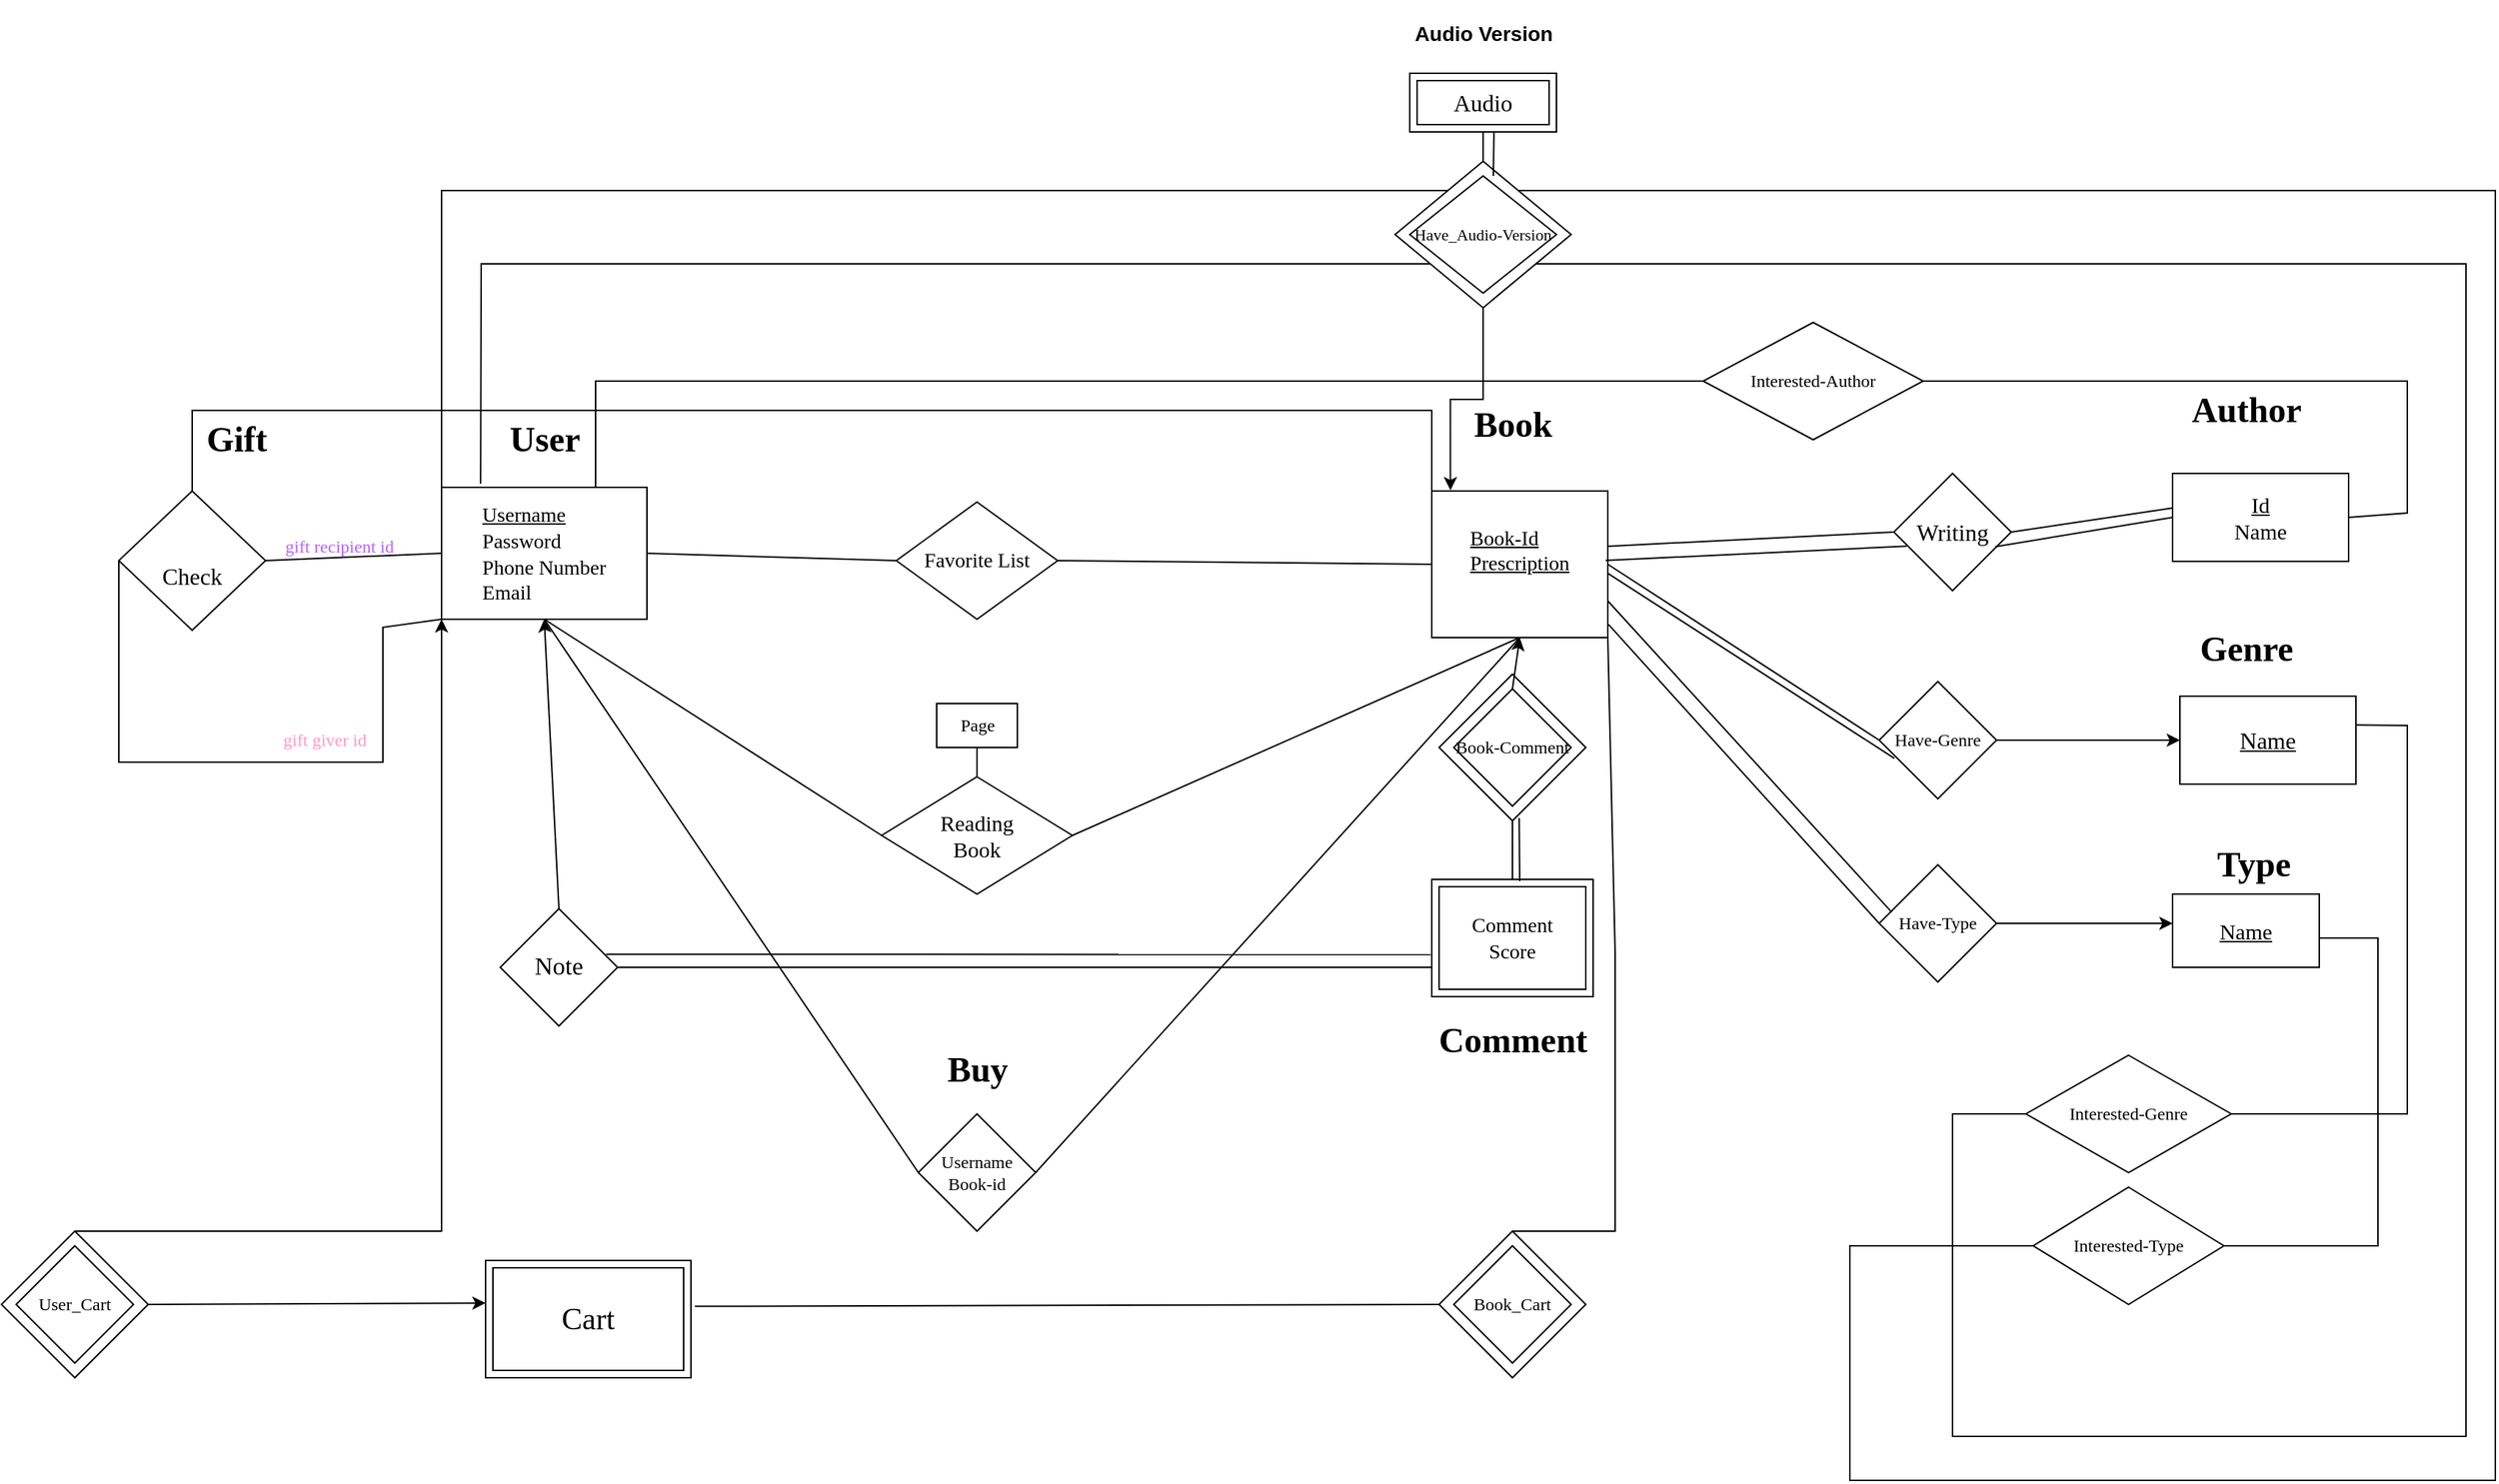 <mxfile version="24.1.0" type="github">
  <diagram id="R2lEEEUBdFMjLlhIrx00" name="Page-1">
    <mxGraphModel dx="2333" dy="2358" grid="1" gridSize="10" guides="1" tooltips="1" connect="1" arrows="1" fold="1" page="1" pageScale="1" pageWidth="850" pageHeight="1100" math="0" shadow="0" extFonts="Permanent Marker^https://fonts.googleapis.com/css?family=Permanent+Marker">
      <root>
        <mxCell id="0" />
        <mxCell id="1" parent="0" />
        <mxCell id="mp7BgVrLE3dXua59eI5a-3" value="" style="endArrow=none;html=1;rounded=0;entryX=0.071;entryY=0.5;entryDx=0;entryDy=0;entryPerimeter=0;exitX=0.19;exitY=-0.028;exitDx=0;exitDy=0;exitPerimeter=0;" parent="1" source="WGg6MWx6K_NsCTq0mTEu-38" target="mp7BgVrLE3dXua59eI5a-1" edge="1">
          <mxGeometry width="50" height="50" relative="1" as="geometry">
            <mxPoint x="360" y="-30" as="sourcePoint" />
            <mxPoint x="1080" y="470" as="targetPoint" />
            <Array as="points">
              <mxPoint x="347" y="-30" />
              <mxPoint x="1700" y="-30" />
              <mxPoint x="1700" y="770" />
              <mxPoint x="1350" y="770" />
              <mxPoint x="1350" y="550" />
            </Array>
          </mxGeometry>
        </mxCell>
        <mxCell id="mp7BgVrLE3dXua59eI5a-5" value="" style="endArrow=none;html=1;rounded=0;exitX=0;exitY=0.5;exitDx=0;exitDy=0;entryX=0;entryY=0;entryDx=0;entryDy=0;" parent="1" source="mp7BgVrLE3dXua59eI5a-2" target="WGg6MWx6K_NsCTq0mTEu-38" edge="1">
          <mxGeometry width="50" height="50" relative="1" as="geometry">
            <mxPoint x="1030" y="370" as="sourcePoint" />
            <mxPoint x="320" y="-80" as="targetPoint" />
            <Array as="points">
              <mxPoint x="1280" y="640" />
              <mxPoint x="1280" y="800" />
              <mxPoint x="1720" y="800" />
              <mxPoint x="1720" y="-80" />
              <mxPoint x="320" y="-80" />
            </Array>
          </mxGeometry>
        </mxCell>
        <mxCell id="qhxDVTtfC-vlNkg8HnsA-9" value="" style="rhombus;whiteSpace=wrap;html=1;" vertex="1" parent="1">
          <mxGeometry x="970" y="-100" width="120" height="100" as="geometry" />
        </mxCell>
        <mxCell id="_bxE138KVNknaKNCEu1J-21" style="edgeStyle=orthogonalEdgeStyle;rounded=0;orthogonalLoop=1;jettySize=auto;html=1;entryX=0;entryY=0.75;entryDx=0;entryDy=0;exitX=0.966;exitY=0.5;exitDx=0;exitDy=0;exitPerimeter=0;" parent="1" source="_bxE138KVNknaKNCEu1J-19" edge="1">
          <mxGeometry relative="1" as="geometry">
            <mxPoint x="1390" y="295" as="sourcePoint" />
            <mxPoint x="1505" y="295" as="targetPoint" />
          </mxGeometry>
        </mxCell>
        <mxCell id="afSQ8ZeILvtfSbpqYhhZ-14" value="" style="rhombus;whiteSpace=wrap;html=1;" parent="1" vertex="1">
          <mxGeometry x="1000" y="630" width="100" height="100" as="geometry" />
        </mxCell>
        <mxCell id="afSQ8ZeILvtfSbpqYhhZ-12" value="" style="rhombus;whiteSpace=wrap;html=1;" parent="1" vertex="1">
          <mxGeometry x="1000" y="250" width="100" height="100" as="geometry" />
        </mxCell>
        <mxCell id="afSQ8ZeILvtfSbpqYhhZ-9" value="" style="rhombus;whiteSpace=wrap;html=1;" parent="1" vertex="1">
          <mxGeometry x="20" y="630" width="100" height="100" as="geometry" />
        </mxCell>
        <mxCell id="WGg6MWx6K_NsCTq0mTEu-37" value="&lt;font face=&quot;Comic Sans MS&quot;&gt;User&lt;/font&gt;" style="text;strokeColor=none;fillColor=none;html=1;fontSize=24;fontStyle=1;verticalAlign=middle;align=center;labelBorderColor=none;" parent="1" vertex="1">
          <mxGeometry x="340" y="70" width="100" height="40" as="geometry" />
        </mxCell>
        <mxCell id="WGg6MWx6K_NsCTq0mTEu-38" value="&lt;div style=&quot;font-size: 14px;&quot; align=&quot;left&quot;&gt;&lt;font face=&quot;Comic Sans MS&quot;&gt;&lt;u&gt;Username&lt;/u&gt;&lt;/font&gt;&lt;/div&gt;&lt;div style=&quot;font-size: 14px;&quot; align=&quot;left&quot;&gt;&lt;font face=&quot;Comic Sans MS&quot;&gt;Password&lt;/font&gt;&lt;/div&gt;&lt;div style=&quot;font-size: 14px;&quot; align=&quot;left&quot;&gt;&lt;font face=&quot;Comic Sans MS&quot;&gt;Phone Number&lt;/font&gt;&lt;/div&gt;&lt;div style=&quot;font-size: 14px;&quot; align=&quot;left&quot;&gt;&lt;font face=&quot;Comic Sans MS&quot;&gt;Email&lt;br&gt;&lt;/font&gt;&lt;/div&gt;" style="rounded=0;whiteSpace=wrap;html=1;" parent="1" vertex="1">
          <mxGeometry x="320" y="122.5" width="140" height="90" as="geometry" />
        </mxCell>
        <mxCell id="WGg6MWx6K_NsCTq0mTEu-39" value="&lt;font face=&quot;Comic Sans MS&quot;&gt;Book&lt;/font&gt;" style="text;strokeColor=none;fillColor=none;html=1;fontSize=24;fontStyle=1;verticalAlign=middle;align=center;" parent="1" vertex="1">
          <mxGeometry x="1000" y="60" width="100" height="40" as="geometry" />
        </mxCell>
        <mxCell id="WGg6MWx6K_NsCTq0mTEu-41" value="&lt;div align=&quot;left&quot; style=&quot;font-size: 14px;&quot;&gt;&lt;font style=&quot;font-size: 14px;&quot;&gt;&lt;u&gt;Book-Id&lt;/u&gt;&lt;/font&gt;&lt;/div&gt;&lt;div align=&quot;left&quot; style=&quot;font-size: 14px;&quot;&gt;&lt;font style=&quot;font-size: 14px;&quot;&gt;&lt;u&gt;Prescription&lt;/u&gt;&lt;/font&gt;&lt;/div&gt;&lt;div align=&quot;left&quot; style=&quot;font-size: 14px;&quot;&gt;&lt;font style=&quot;font-size: 14px;&quot;&gt;&lt;u&gt;&lt;br&gt;&lt;/u&gt;&lt;/font&gt;&lt;/div&gt;" style="rounded=0;whiteSpace=wrap;html=1;fontFamily=Comic Sans MS;" parent="1" vertex="1">
          <mxGeometry x="995" y="125" width="120" height="100" as="geometry" />
        </mxCell>
        <mxCell id="WGg6MWx6K_NsCTq0mTEu-43" value="&lt;font style=&quot;font-size: 14px;&quot; face=&quot;Comic Sans MS&quot;&gt;Favorite List&lt;/font&gt;" style="rhombus;whiteSpace=wrap;html=1;" parent="1" vertex="1">
          <mxGeometry x="630" y="132.5" width="110" height="80" as="geometry" />
        </mxCell>
        <mxCell id="WGg6MWx6K_NsCTq0mTEu-46" value="" style="endArrow=none;html=1;rounded=0;entryX=0;entryY=0.5;entryDx=0;entryDy=0;exitX=1;exitY=0.5;exitDx=0;exitDy=0;" parent="1" source="WGg6MWx6K_NsCTq0mTEu-38" target="WGg6MWx6K_NsCTq0mTEu-43" edge="1">
          <mxGeometry width="50" height="50" relative="1" as="geometry">
            <mxPoint x="400" y="290" as="sourcePoint" />
            <mxPoint x="450" y="240" as="targetPoint" />
          </mxGeometry>
        </mxCell>
        <mxCell id="WGg6MWx6K_NsCTq0mTEu-47" value="" style="endArrow=none;html=1;rounded=0;entryX=0;entryY=0.5;entryDx=0;entryDy=0;exitX=1;exitY=0.5;exitDx=0;exitDy=0;" parent="1" source="WGg6MWx6K_NsCTq0mTEu-43" target="WGg6MWx6K_NsCTq0mTEu-41" edge="1">
          <mxGeometry width="50" height="50" relative="1" as="geometry">
            <mxPoint x="400" y="290" as="sourcePoint" />
            <mxPoint x="450" y="240" as="targetPoint" />
          </mxGeometry>
        </mxCell>
        <mxCell id="WGg6MWx6K_NsCTq0mTEu-50" value="&lt;div style=&quot;font-size: 15px;&quot;&gt;&lt;font style=&quot;font-size: 15px;&quot; face=&quot;Comic Sans MS&quot;&gt;Reading&lt;/font&gt;&lt;/div&gt;&lt;div style=&quot;font-size: 15px;&quot;&gt;&lt;font style=&quot;font-size: 15px;&quot; face=&quot;Xin_lLQxRSFJA7oIeodW&quot;&gt;&lt;font style=&quot;font-size: 15px;&quot;&gt;Book&lt;/font&gt;&lt;/font&gt;&lt;font style=&quot;font-size: 15px;&quot; face=&quot;Xin_lLQxRSFJA7oIeodW&quot;&gt;&lt;br&gt;&lt;/font&gt;&lt;/div&gt;" style="rhombus;whiteSpace=wrap;html=1;" parent="1" vertex="1">
          <mxGeometry x="620" y="320" width="130" height="80" as="geometry" />
        </mxCell>
        <mxCell id="WGg6MWx6K_NsCTq0mTEu-56" value="" style="endArrow=none;html=1;rounded=0;exitX=0;exitY=0.5;exitDx=0;exitDy=0;entryX=0.5;entryY=1;entryDx=0;entryDy=0;" parent="1" source="WGg6MWx6K_NsCTq0mTEu-50" target="WGg6MWx6K_NsCTq0mTEu-38" edge="1">
          <mxGeometry width="50" height="50" relative="1" as="geometry">
            <mxPoint x="380" y="330" as="sourcePoint" />
            <mxPoint x="450" y="240" as="targetPoint" />
          </mxGeometry>
        </mxCell>
        <mxCell id="WGg6MWx6K_NsCTq0mTEu-57" value="" style="endArrow=none;html=1;rounded=0;entryX=0.5;entryY=1;entryDx=0;entryDy=0;exitX=1;exitY=0.5;exitDx=0;exitDy=0;" parent="1" source="WGg6MWx6K_NsCTq0mTEu-50" target="WGg6MWx6K_NsCTq0mTEu-41" edge="1">
          <mxGeometry width="50" height="50" relative="1" as="geometry">
            <mxPoint x="400" y="290" as="sourcePoint" />
            <mxPoint x="450" y="240" as="targetPoint" />
          </mxGeometry>
        </mxCell>
        <mxCell id="Ivra6XouOfreSbeCau9g-1" value="&lt;div style=&quot;font-size: 14px;&quot;&gt;&lt;font style=&quot;font-size: 14px;&quot; face=&quot;Comic Sans MS&quot;&gt;Comment&lt;/font&gt;&lt;/div&gt;&lt;div style=&quot;font-size: 14px;&quot;&gt;&lt;font style=&quot;font-size: 14px;&quot; face=&quot;cnri7KbCF3ekAPo07FWo&quot;&gt;&lt;font style=&quot;font-size: 14px;&quot;&gt;Score&lt;/font&gt;&lt;/font&gt;&lt;font style=&quot;font-size: 14px;&quot; face=&quot;cnri7KbCF3ekAPo07FWo&quot;&gt;&lt;br&gt;&lt;/font&gt;&lt;/div&gt;" style="shape=ext;margin=3;double=1;whiteSpace=wrap;html=1;align=center;" parent="1" vertex="1">
          <mxGeometry x="995" y="390" width="110" height="80" as="geometry" />
        </mxCell>
        <mxCell id="Ivra6XouOfreSbeCau9g-2" value="&lt;font face=&quot;Comic Sans MS&quot;&gt;Comment&lt;/font&gt;" style="text;strokeColor=none;fillColor=none;html=1;fontSize=24;fontStyle=1;verticalAlign=middle;align=center;" parent="1" vertex="1">
          <mxGeometry x="1000" y="480" width="100" height="40" as="geometry" />
        </mxCell>
        <mxCell id="Ivra6XouOfreSbeCau9g-3" value="&lt;font face=&quot;Comic Sans MS&quot;&gt;Book-Comment&lt;/font&gt;" style="rhombus;whiteSpace=wrap;html=1;" parent="1" vertex="1">
          <mxGeometry x="1010" y="260" width="80" height="80" as="geometry" />
        </mxCell>
        <mxCell id="Ivra6XouOfreSbeCau9g-4" value="" style="endArrow=classic;html=1;rounded=0;entryX=0.5;entryY=1;entryDx=0;entryDy=0;exitX=0.5;exitY=0;exitDx=0;exitDy=0;" parent="1" source="Ivra6XouOfreSbeCau9g-3" target="WGg6MWx6K_NsCTq0mTEu-41" edge="1">
          <mxGeometry width="50" height="50" relative="1" as="geometry">
            <mxPoint x="400" y="360" as="sourcePoint" />
            <mxPoint x="450" y="310" as="targetPoint" />
          </mxGeometry>
        </mxCell>
        <mxCell id="Ivra6XouOfreSbeCau9g-5" value="" style="endArrow=none;html=1;rounded=0;entryX=0.5;entryY=1;entryDx=0;entryDy=0;exitX=0.5;exitY=0;exitDx=0;exitDy=0;" parent="1" source="Ivra6XouOfreSbeCau9g-1" target="afSQ8ZeILvtfSbpqYhhZ-12" edge="1">
          <mxGeometry width="50" height="50" relative="1" as="geometry">
            <mxPoint x="400" y="360" as="sourcePoint" />
            <mxPoint x="450" y="310" as="targetPoint" />
          </mxGeometry>
        </mxCell>
        <mxCell id="Ivra6XouOfreSbeCau9g-6" value="" style="endArrow=none;html=1;rounded=0;entryX=0.546;entryY=0.981;entryDx=0;entryDy=0;entryPerimeter=0;exitX=0.545;exitY=0.015;exitDx=0;exitDy=0;exitPerimeter=0;" parent="1" source="Ivra6XouOfreSbeCau9g-1" target="afSQ8ZeILvtfSbpqYhhZ-12" edge="1">
          <mxGeometry width="50" height="50" relative="1" as="geometry">
            <mxPoint x="1143" y="410" as="sourcePoint" />
            <mxPoint x="450" y="310" as="targetPoint" />
          </mxGeometry>
        </mxCell>
        <mxCell id="Ivra6XouOfreSbeCau9g-7" value="&lt;font style=&quot;font-size: 17px;&quot; face=&quot;Comic Sans MS&quot;&gt;Note&lt;/font&gt;" style="rhombus;whiteSpace=wrap;html=1;" parent="1" vertex="1">
          <mxGeometry x="360" y="410" width="80" height="80" as="geometry" />
        </mxCell>
        <mxCell id="Ivra6XouOfreSbeCau9g-10" value="" style="endArrow=none;html=1;rounded=0;exitX=1;exitY=0.5;exitDx=0;exitDy=0;entryX=0;entryY=0.75;entryDx=0;entryDy=0;" parent="1" source="Ivra6XouOfreSbeCau9g-7" target="Ivra6XouOfreSbeCau9g-1" edge="1">
          <mxGeometry width="50" height="50" relative="1" as="geometry">
            <mxPoint x="400" y="360" as="sourcePoint" />
            <mxPoint x="1070" y="450" as="targetPoint" />
            <Array as="points" />
          </mxGeometry>
        </mxCell>
        <mxCell id="Ivra6XouOfreSbeCau9g-11" value="" style="endArrow=classic;html=1;rounded=0;entryX=0.5;entryY=1;entryDx=0;entryDy=0;exitX=0.5;exitY=0;exitDx=0;exitDy=0;" parent="1" source="Ivra6XouOfreSbeCau9g-7" target="WGg6MWx6K_NsCTq0mTEu-38" edge="1">
          <mxGeometry width="50" height="50" relative="1" as="geometry">
            <mxPoint x="400" y="360" as="sourcePoint" />
            <mxPoint x="450" y="310" as="targetPoint" />
          </mxGeometry>
        </mxCell>
        <mxCell id="afSQ8ZeILvtfSbpqYhhZ-1" value="&lt;div&gt;&lt;font face=&quot;Comic Sans MS&quot;&gt;Username&lt;/font&gt;&lt;/div&gt;&lt;div&gt;&lt;font face=&quot;L2Dm1wsvutH76fv0rr43&quot;&gt;Book-id&lt;br&gt;&lt;/font&gt;&lt;/div&gt;" style="rhombus;whiteSpace=wrap;html=1;" parent="1" vertex="1">
          <mxGeometry x="645" y="550" width="80" height="80" as="geometry" />
        </mxCell>
        <mxCell id="afSQ8ZeILvtfSbpqYhhZ-2" value="&lt;font face=&quot;Comic Sans MS&quot;&gt;Buy&lt;/font&gt;" style="text;strokeColor=none;fillColor=none;html=1;fontSize=24;fontStyle=1;verticalAlign=middle;align=center;" parent="1" vertex="1">
          <mxGeometry x="635" y="500" width="100" height="40" as="geometry" />
        </mxCell>
        <mxCell id="afSQ8ZeILvtfSbpqYhhZ-3" value="" style="endArrow=none;html=1;rounded=0;exitX=0;exitY=0.5;exitDx=0;exitDy=0;entryX=0.5;entryY=1;entryDx=0;entryDy=0;" parent="1" source="afSQ8ZeILvtfSbpqYhhZ-1" target="WGg6MWx6K_NsCTq0mTEu-38" edge="1">
          <mxGeometry width="50" height="50" relative="1" as="geometry">
            <mxPoint x="400" y="520" as="sourcePoint" />
            <mxPoint x="450" y="470" as="targetPoint" />
          </mxGeometry>
        </mxCell>
        <mxCell id="afSQ8ZeILvtfSbpqYhhZ-4" value="" style="endArrow=none;html=1;rounded=0;exitX=1;exitY=0.5;exitDx=0;exitDy=0;entryX=0.5;entryY=1;entryDx=0;entryDy=0;" parent="1" source="afSQ8ZeILvtfSbpqYhhZ-1" target="WGg6MWx6K_NsCTq0mTEu-41" edge="1">
          <mxGeometry width="50" height="50" relative="1" as="geometry">
            <mxPoint x="400" y="460" as="sourcePoint" />
            <mxPoint x="450" y="410" as="targetPoint" />
          </mxGeometry>
        </mxCell>
        <mxCell id="afSQ8ZeILvtfSbpqYhhZ-7" value="&lt;font style=&quot;font-size: 21px;&quot; face=&quot;Comic Sans MS&quot;&gt;Cart&lt;/font&gt;" style="shape=ext;margin=3;double=1;whiteSpace=wrap;html=1;align=center;" parent="1" vertex="1">
          <mxGeometry x="350" y="650" width="140" height="80" as="geometry" />
        </mxCell>
        <mxCell id="afSQ8ZeILvtfSbpqYhhZ-8" value="&lt;font face=&quot;Comic Sans MS&quot;&gt;User_Cart&lt;/font&gt;" style="rhombus;whiteSpace=wrap;html=1;" parent="1" vertex="1">
          <mxGeometry x="30" y="640" width="80" height="80" as="geometry" />
        </mxCell>
        <mxCell id="afSQ8ZeILvtfSbpqYhhZ-10" value="" style="endArrow=classic;html=1;rounded=0;exitX=1;exitY=0.5;exitDx=0;exitDy=0;entryX=0;entryY=0.363;entryDx=0;entryDy=0;entryPerimeter=0;" parent="1" source="afSQ8ZeILvtfSbpqYhhZ-9" target="afSQ8ZeILvtfSbpqYhhZ-7" edge="1">
          <mxGeometry width="50" height="50" relative="1" as="geometry">
            <mxPoint x="400" y="570" as="sourcePoint" />
            <mxPoint x="450" y="520" as="targetPoint" />
          </mxGeometry>
        </mxCell>
        <mxCell id="afSQ8ZeILvtfSbpqYhhZ-11" value="" style="endArrow=classic;html=1;rounded=0;exitX=0.5;exitY=0;exitDx=0;exitDy=0;entryX=0;entryY=1;entryDx=0;entryDy=0;" parent="1" source="afSQ8ZeILvtfSbpqYhhZ-9" target="WGg6MWx6K_NsCTq0mTEu-38" edge="1">
          <mxGeometry width="50" height="50" relative="1" as="geometry">
            <mxPoint x="400" y="570" as="sourcePoint" />
            <mxPoint x="320" y="230" as="targetPoint" />
            <Array as="points">
              <mxPoint x="320" y="630" />
            </Array>
          </mxGeometry>
        </mxCell>
        <mxCell id="afSQ8ZeILvtfSbpqYhhZ-13" value="&lt;font face=&quot;Comic Sans MS&quot;&gt;Book_Cart&lt;/font&gt;" style="rhombus;whiteSpace=wrap;html=1;" parent="1" vertex="1">
          <mxGeometry x="1010" y="640" width="80" height="80" as="geometry" />
        </mxCell>
        <mxCell id="afSQ8ZeILvtfSbpqYhhZ-15" value="" style="endArrow=none;html=1;rounded=0;exitX=1.019;exitY=0.391;exitDx=0;exitDy=0;entryX=0;entryY=0.5;entryDx=0;entryDy=0;exitPerimeter=0;" parent="1" source="afSQ8ZeILvtfSbpqYhhZ-7" target="afSQ8ZeILvtfSbpqYhhZ-14" edge="1">
          <mxGeometry width="50" height="50" relative="1" as="geometry">
            <mxPoint x="400" y="530" as="sourcePoint" />
            <mxPoint x="450" y="480" as="targetPoint" />
          </mxGeometry>
        </mxCell>
        <mxCell id="afSQ8ZeILvtfSbpqYhhZ-16" value="" style="endArrow=none;html=1;rounded=0;exitX=0.5;exitY=0;exitDx=0;exitDy=0;entryX=1;entryY=1;entryDx=0;entryDy=0;" parent="1" source="afSQ8ZeILvtfSbpqYhhZ-14" target="WGg6MWx6K_NsCTq0mTEu-41" edge="1">
          <mxGeometry width="50" height="50" relative="1" as="geometry">
            <mxPoint x="400" y="530" as="sourcePoint" />
            <mxPoint x="450" y="480" as="targetPoint" />
            <Array as="points">
              <mxPoint x="1120" y="630" />
              <mxPoint x="1120" y="440" />
            </Array>
          </mxGeometry>
        </mxCell>
        <mxCell id="afSQ8ZeILvtfSbpqYhhZ-18" value="&lt;font style=&quot;font-size: 16px;&quot;&gt;&lt;br&gt;&lt;/font&gt;&lt;div style=&quot;font-size: 16px;&quot;&gt;&lt;font style=&quot;font-size: 16px;&quot; face=&quot;c_LbgyrrG6FDdpBPeejG&quot;&gt;Check&lt;br&gt;&lt;/font&gt;&lt;/div&gt;" style="rhombus;whiteSpace=wrap;html=1;" parent="1" vertex="1">
          <mxGeometry x="100" y="125" width="100" height="95" as="geometry" />
        </mxCell>
        <mxCell id="afSQ8ZeILvtfSbpqYhhZ-19" value="&lt;font face=&quot;Comic Sans MS&quot;&gt;Gift&lt;/font&gt;" style="text;strokeColor=none;fillColor=none;html=1;fontSize=24;fontStyle=1;verticalAlign=middle;align=center;" parent="1" vertex="1">
          <mxGeometry x="130" y="70" width="100" height="40" as="geometry" />
        </mxCell>
        <mxCell id="afSQ8ZeILvtfSbpqYhhZ-25" value="" style="endArrow=none;html=1;rounded=0;exitX=1;exitY=0.5;exitDx=0;exitDy=0;entryX=0;entryY=0.5;entryDx=0;entryDy=0;" parent="1" source="afSQ8ZeILvtfSbpqYhhZ-18" target="WGg6MWx6K_NsCTq0mTEu-38" edge="1">
          <mxGeometry width="50" height="50" relative="1" as="geometry">
            <mxPoint x="610" y="510" as="sourcePoint" />
            <mxPoint x="660" y="460" as="targetPoint" />
          </mxGeometry>
        </mxCell>
        <mxCell id="afSQ8ZeILvtfSbpqYhhZ-26" value="" style="endArrow=none;html=1;rounded=0;exitX=0;exitY=0.5;exitDx=0;exitDy=0;entryX=0;entryY=1;entryDx=0;entryDy=0;" parent="1" source="afSQ8ZeILvtfSbpqYhhZ-18" target="WGg6MWx6K_NsCTq0mTEu-38" edge="1">
          <mxGeometry width="50" height="50" relative="1" as="geometry">
            <mxPoint x="610" y="510" as="sourcePoint" />
            <mxPoint x="360" y="220" as="targetPoint" />
            <Array as="points">
              <mxPoint x="100" y="310" />
              <mxPoint x="280" y="310" />
              <mxPoint x="280" y="218" />
            </Array>
          </mxGeometry>
        </mxCell>
        <mxCell id="afSQ8ZeILvtfSbpqYhhZ-28" value="&lt;font color=&quot;#b266ff&quot; face=&quot;Times New Roman&quot;&gt;gift recipient id&lt;/font&gt;" style="text;html=1;align=center;verticalAlign=middle;resizable=0;points=[];autosize=1;strokeColor=none;fillColor=none;" parent="1" vertex="1">
          <mxGeometry x="200" y="148" width="100" height="30" as="geometry" />
        </mxCell>
        <mxCell id="afSQ8ZeILvtfSbpqYhhZ-29" value="&lt;font color=&quot;#ff99cc&quot; face=&quot;Times New Roman&quot;&gt;gift giver id&lt;/font&gt;" style="text;html=1;align=center;verticalAlign=middle;resizable=0;points=[];autosize=1;strokeColor=none;fillColor=none;" parent="1" vertex="1">
          <mxGeometry x="200" y="280" width="80" height="30" as="geometry" />
        </mxCell>
        <mxCell id="afSQ8ZeILvtfSbpqYhhZ-30" value="" style="endArrow=none;html=1;rounded=0;exitX=0.5;exitY=0;exitDx=0;exitDy=0;entryX=0;entryY=0;entryDx=0;entryDy=0;" parent="1" source="afSQ8ZeILvtfSbpqYhhZ-18" target="WGg6MWx6K_NsCTq0mTEu-41" edge="1">
          <mxGeometry width="50" height="50" relative="1" as="geometry">
            <mxPoint x="350" y="240" as="sourcePoint" />
            <mxPoint x="400" y="190" as="targetPoint" />
            <Array as="points">
              <mxPoint x="150" y="70" />
              <mxPoint x="650" y="70" />
              <mxPoint x="995" y="70" />
            </Array>
          </mxGeometry>
        </mxCell>
        <mxCell id="FeqJT7AoMHbJvBH4lTSW-6" value="&lt;div&gt;&lt;br&gt;&lt;/div&gt;&lt;div&gt;&lt;font face=&quot;Comic Sans MS&quot;&gt;Page&lt;/font&gt;&lt;br&gt;&lt;/div&gt;" style="rounded=0;whiteSpace=wrap;html=1;spacingTop=-16;" parent="1" vertex="1">
          <mxGeometry x="657.5" y="270" width="55" height="30" as="geometry" />
        </mxCell>
        <mxCell id="FeqJT7AoMHbJvBH4lTSW-9" value="" style="endArrow=none;html=1;rounded=0;exitX=0.5;exitY=0;exitDx=0;exitDy=0;entryX=0.5;entryY=1;entryDx=0;entryDy=0;" parent="1" source="WGg6MWx6K_NsCTq0mTEu-50" target="FeqJT7AoMHbJvBH4lTSW-6" edge="1">
          <mxGeometry width="50" height="50" relative="1" as="geometry">
            <mxPoint x="710" y="330" as="sourcePoint" />
            <mxPoint x="760" y="280" as="targetPoint" />
          </mxGeometry>
        </mxCell>
        <mxCell id="_bxE138KVNknaKNCEu1J-5" value="&lt;font face=&quot;Comic Sans MS&quot;&gt;Author&lt;/font&gt;" style="text;strokeColor=none;fillColor=none;html=1;fontSize=24;fontStyle=1;verticalAlign=middle;align=center;" parent="1" vertex="1">
          <mxGeometry x="1500" y="50" width="100" height="40" as="geometry" />
        </mxCell>
        <mxCell id="_bxE138KVNknaKNCEu1J-7" value="&lt;font style=&quot;font-size: 16px;&quot; face=&quot;Comic Sans MS&quot;&gt;Writing&lt;/font&gt;" style="rhombus;whiteSpace=wrap;html=1;" parent="1" vertex="1">
          <mxGeometry x="1310" y="113" width="80" height="80" as="geometry" />
        </mxCell>
        <mxCell id="_bxE138KVNknaKNCEu1J-10" value="" style="endArrow=none;html=1;rounded=0;entryX=0.012;entryY=0.389;entryDx=0;entryDy=0;exitX=1;exitY=0.5;exitDx=0;exitDy=0;entryPerimeter=0;" parent="1" source="_bxE138KVNknaKNCEu1J-7" target="qhxDVTtfC-vlNkg8HnsA-1" edge="1">
          <mxGeometry width="50" height="50" relative="1" as="geometry">
            <mxPoint x="1400" y="153" as="sourcePoint" />
            <mxPoint x="1500" y="140" as="targetPoint" />
          </mxGeometry>
        </mxCell>
        <mxCell id="_bxE138KVNknaKNCEu1J-11" value="" style="endArrow=none;html=1;rounded=0;entryX=0;entryY=0.5;entryDx=0;entryDy=0;exitX=0.998;exitY=0.377;exitDx=0;exitDy=0;exitPerimeter=0;" parent="1" source="WGg6MWx6K_NsCTq0mTEu-41" target="_bxE138KVNknaKNCEu1J-7" edge="1">
          <mxGeometry width="50" height="50" relative="1" as="geometry">
            <mxPoint x="1070" y="360" as="sourcePoint" />
            <mxPoint x="1300" y="153" as="targetPoint" />
          </mxGeometry>
        </mxCell>
        <mxCell id="_bxE138KVNknaKNCEu1J-13" value="" style="endArrow=none;html=1;rounded=0;entryX=0;entryY=0.5;entryDx=0;entryDy=0;exitX=0.864;exitY=0.625;exitDx=0;exitDy=0;exitPerimeter=0;" parent="1" source="_bxE138KVNknaKNCEu1J-7" target="qhxDVTtfC-vlNkg8HnsA-1" edge="1">
          <mxGeometry width="50" height="50" relative="1" as="geometry">
            <mxPoint x="1391" y="162" as="sourcePoint" />
            <mxPoint x="1501.65" y="147.8" as="targetPoint" />
          </mxGeometry>
        </mxCell>
        <mxCell id="_bxE138KVNknaKNCEu1J-14" value="" style="endArrow=none;html=1;rounded=0;exitX=0.988;exitY=0.474;exitDx=0;exitDy=0;exitPerimeter=0;entryX=0.109;entryY=0.62;entryDx=0;entryDy=0;entryPerimeter=0;" parent="1" source="WGg6MWx6K_NsCTq0mTEu-41" edge="1" target="_bxE138KVNknaKNCEu1J-7">
          <mxGeometry width="50" height="50" relative="1" as="geometry">
            <mxPoint x="1220" y="172.5" as="sourcePoint" />
            <mxPoint x="1310" y="162.5" as="targetPoint" />
          </mxGeometry>
        </mxCell>
        <mxCell id="_bxE138KVNknaKNCEu1J-17" value="&lt;font face=&quot;Comic Sans MS&quot;&gt;Genre&lt;/font&gt;" style="text;strokeColor=none;fillColor=none;html=1;fontSize=24;fontStyle=1;verticalAlign=middle;align=center;" parent="1" vertex="1">
          <mxGeometry x="1500" y="212.5" width="100" height="40" as="geometry" />
        </mxCell>
        <mxCell id="_bxE138KVNknaKNCEu1J-19" value="&lt;font face=&quot;Comic Sans MS&quot;&gt;Have-Genre&lt;/font&gt;" style="rhombus;whiteSpace=wrap;html=1;" parent="1" vertex="1">
          <mxGeometry x="1300" y="255" width="80" height="80" as="geometry" />
        </mxCell>
        <mxCell id="_bxE138KVNknaKNCEu1J-23" value="" style="endArrow=none;html=1;rounded=0;exitX=1;exitY=0.5;exitDx=0;exitDy=0;entryX=0;entryY=0.5;entryDx=0;entryDy=0;" parent="1" source="WGg6MWx6K_NsCTq0mTEu-41" target="_bxE138KVNknaKNCEu1J-19" edge="1">
          <mxGeometry width="50" height="50" relative="1" as="geometry">
            <mxPoint x="1320" y="370" as="sourcePoint" />
            <mxPoint x="1294.1" y="291.4" as="targetPoint" />
            <Array as="points" />
          </mxGeometry>
        </mxCell>
        <mxCell id="_bxE138KVNknaKNCEu1J-24" value="" style="endArrow=none;html=1;rounded=0;exitX=0.997;exitY=0.559;exitDx=0;exitDy=0;exitPerimeter=0;entryX=0.13;entryY=0.655;entryDx=0;entryDy=0;entryPerimeter=0;" parent="1" source="WGg6MWx6K_NsCTq0mTEu-41" target="_bxE138KVNknaKNCEu1J-19" edge="1">
          <mxGeometry width="50" height="50" relative="1" as="geometry">
            <mxPoint x="1380" y="400" as="sourcePoint" />
            <mxPoint x="1290" y="295" as="targetPoint" />
          </mxGeometry>
        </mxCell>
        <mxCell id="_bxE138KVNknaKNCEu1J-26" value="&lt;font face=&quot;Comic Sans MS&quot;&gt;Type&lt;/font&gt;" style="text;strokeColor=none;fillColor=none;html=1;fontSize=24;fontStyle=1;verticalAlign=middle;align=center;" parent="1" vertex="1">
          <mxGeometry x="1505" y="360" width="100" height="40" as="geometry" />
        </mxCell>
        <mxCell id="_bxE138KVNknaKNCEu1J-29" style="edgeStyle=orthogonalEdgeStyle;rounded=0;orthogonalLoop=1;jettySize=auto;html=1;entryX=0;entryY=0.25;entryDx=0;entryDy=0;exitX=1;exitY=0.5;exitDx=0;exitDy=0;" parent="1" edge="1" source="_bxE138KVNknaKNCEu1J-27">
          <mxGeometry relative="1" as="geometry">
            <mxPoint x="1500" y="420" as="targetPoint" />
            <mxPoint x="1390" y="420" as="sourcePoint" />
          </mxGeometry>
        </mxCell>
        <mxCell id="_bxE138KVNknaKNCEu1J-27" value="&lt;font face=&quot;Comic Sans MS&quot;&gt;Have-Type&lt;/font&gt;" style="rhombus;whiteSpace=wrap;html=1;" parent="1" vertex="1">
          <mxGeometry x="1300" y="380" width="80" height="80" as="geometry" />
        </mxCell>
        <mxCell id="_bxE138KVNknaKNCEu1J-30" value="" style="endArrow=none;html=1;rounded=0;entryX=1.004;entryY=0.911;entryDx=0;entryDy=0;entryPerimeter=0;exitX=0;exitY=0.5;exitDx=0;exitDy=0;" parent="1" source="_bxE138KVNknaKNCEu1J-27" target="WGg6MWx6K_NsCTq0mTEu-41" edge="1">
          <mxGeometry width="50" height="50" relative="1" as="geometry">
            <mxPoint x="1290" y="420" as="sourcePoint" />
            <mxPoint x="1320" y="280" as="targetPoint" />
          </mxGeometry>
        </mxCell>
        <mxCell id="_bxE138KVNknaKNCEu1J-31" value="" style="endArrow=none;html=1;rounded=0;exitX=0.107;exitY=0.405;exitDx=0;exitDy=0;entryX=1;entryY=0.75;entryDx=0;entryDy=0;exitPerimeter=0;" parent="1" source="_bxE138KVNknaKNCEu1J-27" target="WGg6MWx6K_NsCTq0mTEu-41" edge="1">
          <mxGeometry width="50" height="50" relative="1" as="geometry">
            <mxPoint x="1292.5" y="417.2" as="sourcePoint" />
            <mxPoint x="1320" y="280" as="targetPoint" />
          </mxGeometry>
        </mxCell>
        <mxCell id="_bxE138KVNknaKNCEu1J-33" value="" style="endArrow=none;html=1;rounded=0;exitX=1;exitY=0.5;exitDx=0;exitDy=0;entryX=1;entryY=0.5;entryDx=0;entryDy=0;" parent="1" source="qhxDVTtfC-vlNkg8HnsA-1" target="_bxE138KVNknaKNCEu1J-36" edge="1">
          <mxGeometry width="50" height="50" relative="1" as="geometry">
            <mxPoint x="1610" y="140" as="sourcePoint" />
            <mxPoint x="1460" y="40" as="targetPoint" />
            <Array as="points">
              <mxPoint x="1660" y="140" />
              <mxPoint x="1660" y="50" />
            </Array>
          </mxGeometry>
        </mxCell>
        <mxCell id="_bxE138KVNknaKNCEu1J-36" value="&lt;font face=&quot;Comic Sans MS&quot;&gt;Interested-Author&lt;/font&gt;" style="rhombus;whiteSpace=wrap;html=1;" parent="1" vertex="1">
          <mxGeometry x="1180" y="10" width="150" height="80" as="geometry" />
        </mxCell>
        <mxCell id="_bxE138KVNknaKNCEu1J-37" value="" style="endArrow=none;html=1;rounded=0;exitX=0.75;exitY=0;exitDx=0;exitDy=0;entryX=0;entryY=0.5;entryDx=0;entryDy=0;" parent="1" source="WGg6MWx6K_NsCTq0mTEu-38" target="_bxE138KVNknaKNCEu1J-36" edge="1">
          <mxGeometry width="50" height="50" relative="1" as="geometry">
            <mxPoint x="860" y="340" as="sourcePoint" />
            <mxPoint x="910" y="290" as="targetPoint" />
            <Array as="points">
              <mxPoint x="425" y="50" />
            </Array>
          </mxGeometry>
        </mxCell>
        <mxCell id="mp7BgVrLE3dXua59eI5a-1" value="&lt;font face=&quot;Comic Sans MS&quot;&gt;Interested-Genre&lt;/font&gt;" style="rhombus;whiteSpace=wrap;html=1;" parent="1" vertex="1">
          <mxGeometry x="1400" y="510" width="140" height="80" as="geometry" />
        </mxCell>
        <mxCell id="mp7BgVrLE3dXua59eI5a-2" value="&lt;font face=&quot;Comic Sans MS&quot;&gt;Interested-Type&lt;/font&gt;" style="rhombus;whiteSpace=wrap;html=1;" parent="1" vertex="1">
          <mxGeometry x="1405" y="600" width="130" height="80" as="geometry" />
        </mxCell>
        <mxCell id="mp7BgVrLE3dXua59eI5a-4" value="" style="endArrow=none;html=1;rounded=0;entryX=1;entryY=0.5;entryDx=0;entryDy=0;exitX=1.002;exitY=0.328;exitDx=0;exitDy=0;exitPerimeter=0;" parent="1" source="qhxDVTtfC-vlNkg8HnsA-4" target="mp7BgVrLE3dXua59eI5a-1" edge="1">
          <mxGeometry width="50" height="50" relative="1" as="geometry">
            <mxPoint x="1630" y="285" as="sourcePoint" />
            <mxPoint x="1080" y="350" as="targetPoint" />
            <Array as="points">
              <mxPoint x="1660" y="285" />
              <mxPoint x="1660" y="550" />
            </Array>
          </mxGeometry>
        </mxCell>
        <mxCell id="mp7BgVrLE3dXua59eI5a-6" value="" style="endArrow=none;html=1;rounded=0;entryX=1;entryY=0.5;entryDx=0;entryDy=0;exitX=1;exitY=0.5;exitDx=0;exitDy=0;" parent="1" target="mp7BgVrLE3dXua59eI5a-2" edge="1">
          <mxGeometry width="50" height="50" relative="1" as="geometry">
            <mxPoint x="1600" y="430" as="sourcePoint" />
            <mxPoint x="1080" y="360" as="targetPoint" />
            <Array as="points">
              <mxPoint x="1640" y="430" />
              <mxPoint x="1640" y="640" />
            </Array>
          </mxGeometry>
        </mxCell>
        <mxCell id="mp7BgVrLE3dXua59eI5a-7" value="" style="endArrow=none;html=1;rounded=0;exitX=0.902;exitY=0.389;exitDx=0;exitDy=0;exitPerimeter=0;entryX=-0.007;entryY=0.641;entryDx=0;entryDy=0;entryPerimeter=0;" parent="1" source="Ivra6XouOfreSbeCau9g-7" target="Ivra6XouOfreSbeCau9g-1" edge="1">
          <mxGeometry width="50" height="50" relative="1" as="geometry">
            <mxPoint x="690" y="410" as="sourcePoint" />
            <mxPoint x="740" y="360" as="targetPoint" />
          </mxGeometry>
        </mxCell>
        <mxCell id="qhxDVTtfC-vlNkg8HnsA-1" value="&lt;div style=&quot;font-size: 15px;&quot;&gt;&lt;font style=&quot;font-size: 15px;&quot; face=&quot;Comic Sans MS&quot;&gt;&lt;u&gt;Id&lt;/u&gt;&lt;/font&gt;&lt;/div&gt;&lt;div style=&quot;font-size: 15px;&quot;&gt;&lt;font style=&quot;font-size: 15px;&quot; face=&quot;vWf6hatJAO0ed1MXztRa&quot;&gt;&lt;font style=&quot;font-size: 15px;&quot;&gt;Name&lt;/font&gt;&lt;/font&gt;&lt;font style=&quot;font-size: 15px;&quot; face=&quot;vWf6hatJAO0ed1MXztRa&quot;&gt;&lt;br&gt;&lt;/font&gt;&lt;/div&gt;" style="rounded=0;whiteSpace=wrap;html=1;" vertex="1" parent="1">
          <mxGeometry x="1500" y="113" width="120" height="60" as="geometry" />
        </mxCell>
        <mxCell id="qhxDVTtfC-vlNkg8HnsA-4" value="&lt;div&gt;&lt;font style=&quot;font-size: 16px;&quot; face=&quot;Comic Sans MS&quot;&gt;&lt;u&gt;Name&lt;/u&gt;&lt;/font&gt;&lt;/div&gt;" style="rounded=0;whiteSpace=wrap;html=1;" vertex="1" parent="1">
          <mxGeometry x="1505" y="265" width="120" height="60" as="geometry" />
        </mxCell>
        <mxCell id="qhxDVTtfC-vlNkg8HnsA-5" value="&lt;font style=&quot;font-size: 15px;&quot; face=&quot;Comic Sans MS&quot;&gt;&lt;u&gt;Name&lt;/u&gt;&lt;/font&gt;" style="rounded=0;whiteSpace=wrap;html=1;" vertex="1" parent="1">
          <mxGeometry x="1500" y="400" width="100" height="50" as="geometry" />
        </mxCell>
        <mxCell id="qhxDVTtfC-vlNkg8HnsA-6" value="&lt;font style=&quot;font-size: 16px;&quot; face=&quot;Comic Sans MS&quot;&gt;Audio&lt;/font&gt;" style="shape=ext;margin=3;double=1;whiteSpace=wrap;html=1;align=center;" vertex="1" parent="1">
          <mxGeometry x="980" y="-160" width="100" height="40" as="geometry" />
        </mxCell>
        <mxCell id="qhxDVTtfC-vlNkg8HnsA-7" value="&lt;font style=&quot;font-size: 14px;&quot;&gt;Audio Version&lt;u&gt;&lt;br&gt;&lt;/u&gt;&lt;/font&gt;" style="text;strokeColor=none;fillColor=none;html=1;fontSize=24;fontStyle=1;verticalAlign=middle;align=center;" vertex="1" parent="1">
          <mxGeometry x="980" y="-210" width="100" height="40" as="geometry" />
        </mxCell>
        <mxCell id="qhxDVTtfC-vlNkg8HnsA-8" value="&lt;font style=&quot;font-size: 11px;&quot; face=&quot;Comic Sans MS&quot;&gt;Have_Audio-Version&lt;/font&gt;" style="rhombus;whiteSpace=wrap;html=1;" vertex="1" parent="1">
          <mxGeometry x="980" y="-90" width="100" height="80" as="geometry" />
        </mxCell>
        <mxCell id="qhxDVTtfC-vlNkg8HnsA-12" value="" style="endArrow=none;html=1;rounded=0;entryX=0.574;entryY=1.009;entryDx=0;entryDy=0;entryPerimeter=0;" edge="1" parent="1" target="qhxDVTtfC-vlNkg8HnsA-6">
          <mxGeometry width="50" height="50" relative="1" as="geometry">
            <mxPoint x="1037" y="-90" as="sourcePoint" />
            <mxPoint x="1180" y="-20" as="targetPoint" />
          </mxGeometry>
        </mxCell>
        <mxCell id="qhxDVTtfC-vlNkg8HnsA-13" value="" style="endArrow=none;html=1;rounded=0;entryX=0.5;entryY=1;entryDx=0;entryDy=0;exitX=0.5;exitY=0;exitDx=0;exitDy=0;" edge="1" parent="1" source="qhxDVTtfC-vlNkg8HnsA-9" target="qhxDVTtfC-vlNkg8HnsA-6">
          <mxGeometry width="50" height="50" relative="1" as="geometry">
            <mxPoint x="1130" y="30" as="sourcePoint" />
            <mxPoint x="1180" y="-20" as="targetPoint" />
          </mxGeometry>
        </mxCell>
        <mxCell id="qhxDVTtfC-vlNkg8HnsA-15" style="edgeStyle=orthogonalEdgeStyle;rounded=0;orthogonalLoop=1;jettySize=auto;html=1;exitX=0.5;exitY=1;exitDx=0;exitDy=0;entryX=0.106;entryY=-0.005;entryDx=0;entryDy=0;entryPerimeter=0;" edge="1" parent="1" source="qhxDVTtfC-vlNkg8HnsA-9" target="WGg6MWx6K_NsCTq0mTEu-41">
          <mxGeometry relative="1" as="geometry" />
        </mxCell>
      </root>
    </mxGraphModel>
  </diagram>
</mxfile>
